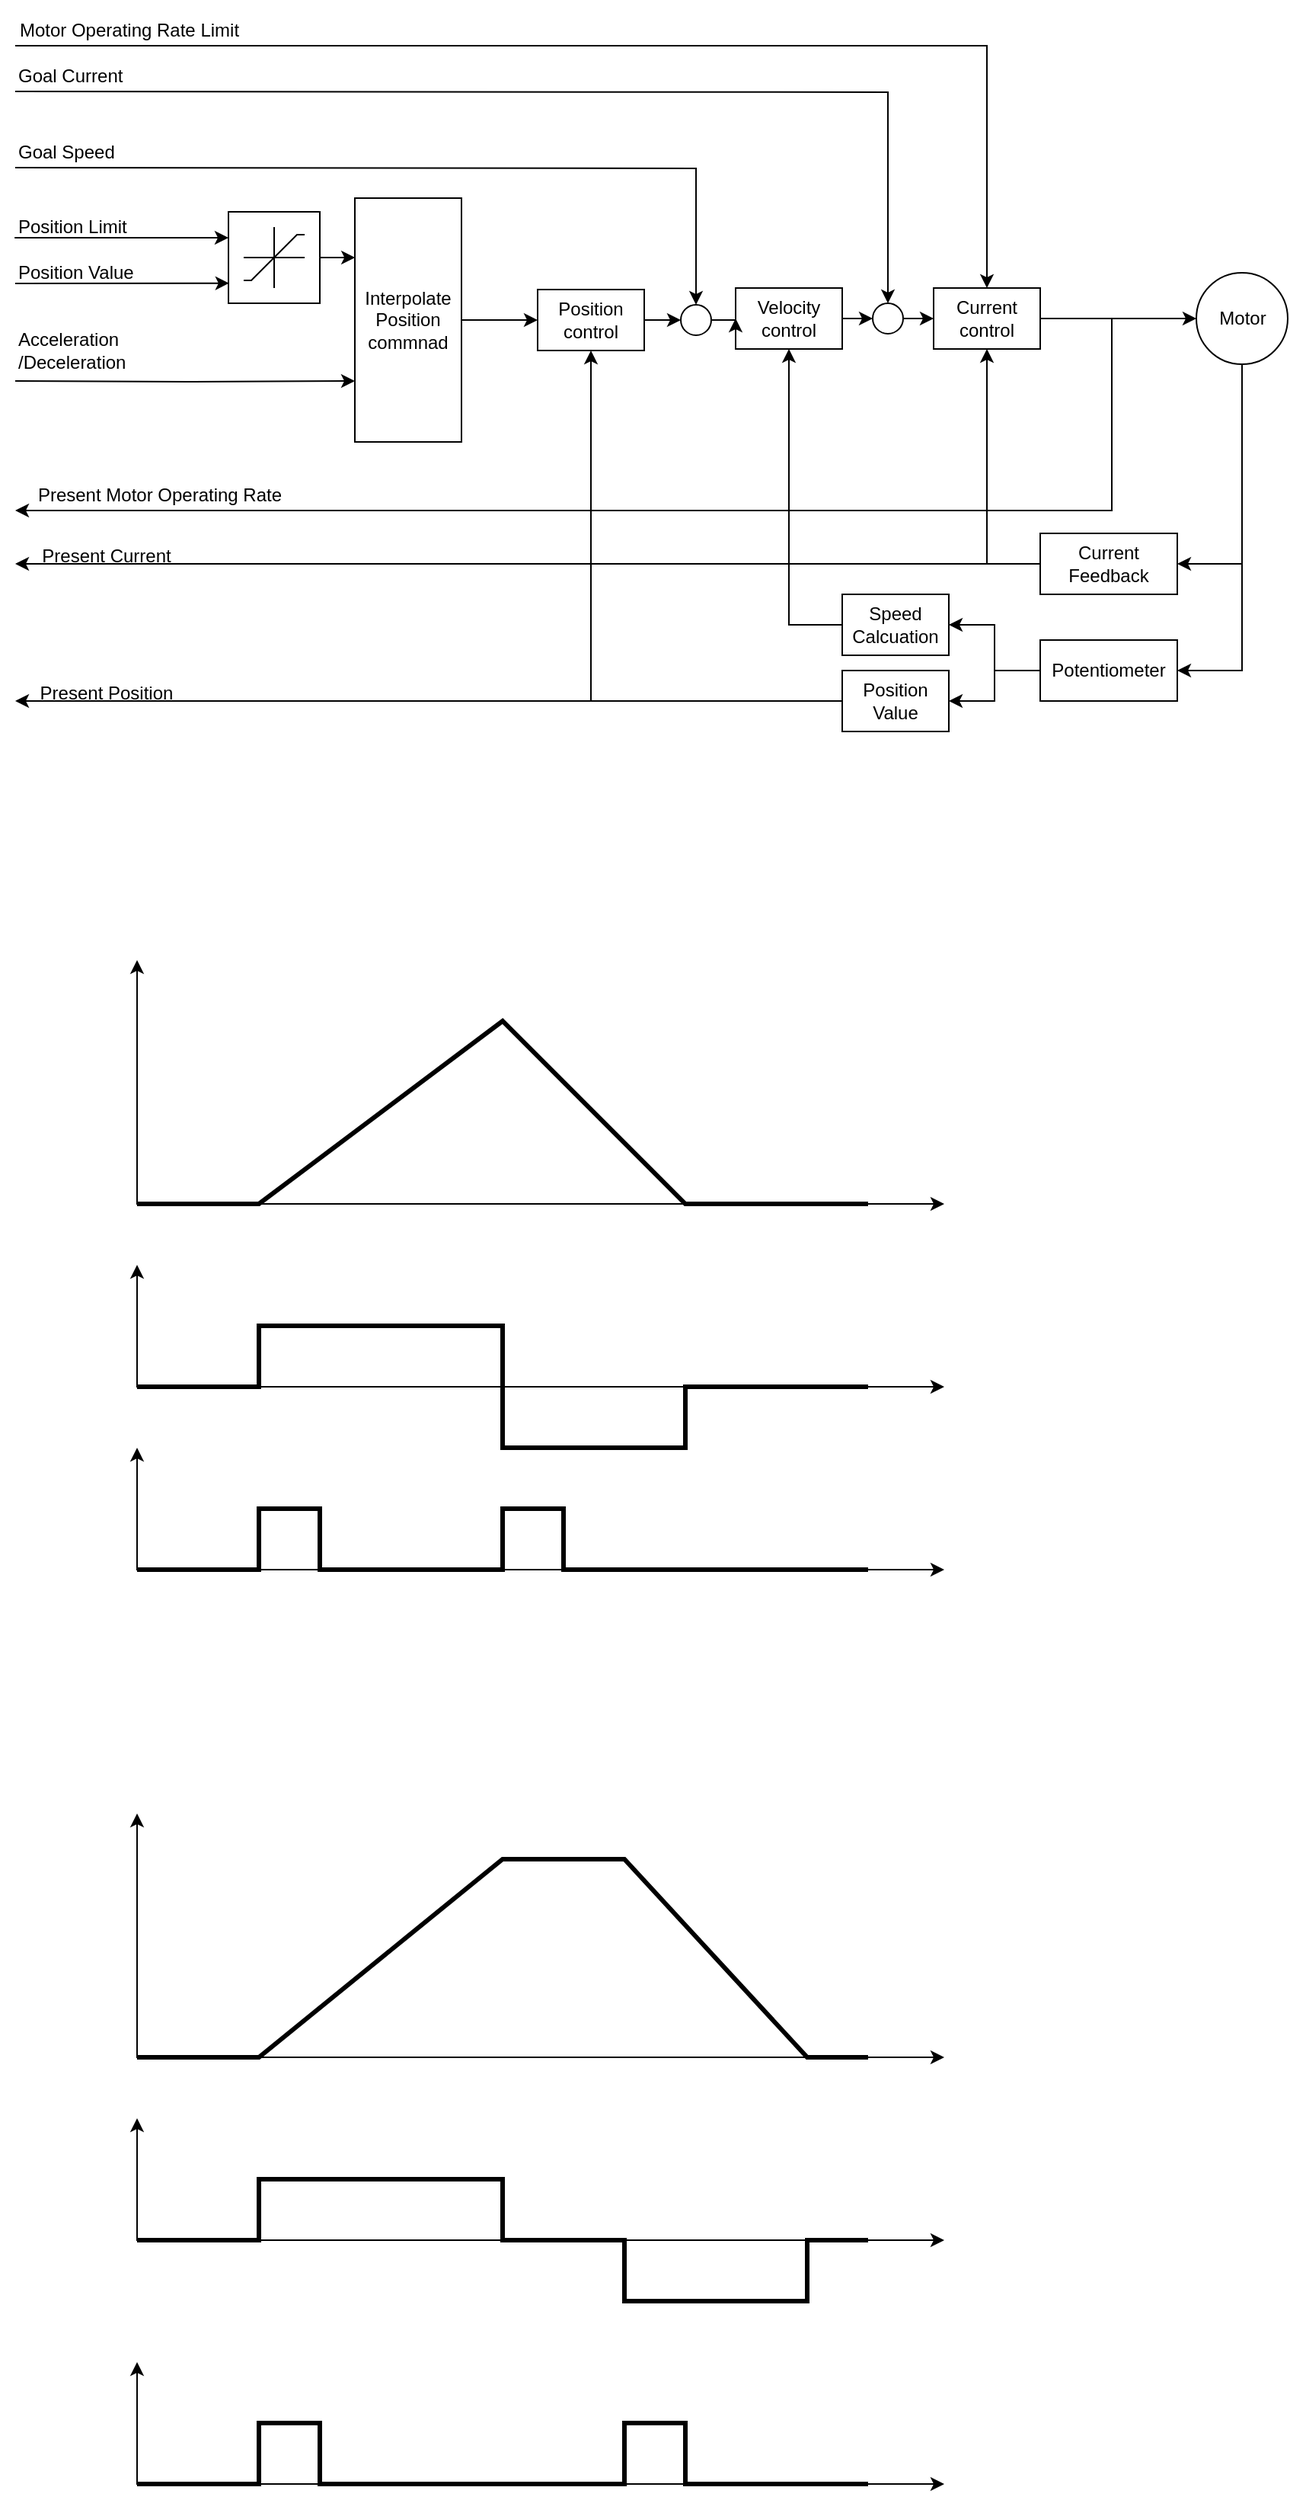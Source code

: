 <mxfile version="16.2.6" type="github">
  <diagram id="oqELM2-vYSNSNYD7lVRX" name="Page-1">
    <mxGraphModel dx="1185" dy="642" grid="1" gridSize="10" guides="1" tooltips="1" connect="1" arrows="1" fold="1" page="1" pageScale="1" pageWidth="1200" pageHeight="1920" math="0" shadow="0">
      <root>
        <mxCell id="0" />
        <mxCell id="1" parent="0" />
        <mxCell id="oAlstTwlUcWoPY1bMoXB-25" value="" style="group" vertex="1" connectable="0" parent="1">
          <mxGeometry x="30" y="130" width="772.5" height="480" as="geometry" />
        </mxCell>
        <mxCell id="oAlstTwlUcWoPY1bMoXB-26" value="Position&lt;br&gt;control" style="rounded=0;whiteSpace=wrap;html=1;" vertex="1" parent="oAlstTwlUcWoPY1bMoXB-25">
          <mxGeometry x="353" y="190" width="70" height="40" as="geometry" />
        </mxCell>
        <mxCell id="oAlstTwlUcWoPY1bMoXB-27" value="Velocity&lt;br&gt;control" style="rounded=0;whiteSpace=wrap;html=1;" vertex="1" parent="oAlstTwlUcWoPY1bMoXB-25">
          <mxGeometry x="483" y="189" width="70" height="40" as="geometry" />
        </mxCell>
        <mxCell id="oAlstTwlUcWoPY1bMoXB-28" value="Current&lt;br&gt;control" style="rounded=0;whiteSpace=wrap;html=1;" vertex="1" parent="oAlstTwlUcWoPY1bMoXB-25">
          <mxGeometry x="613" y="189" width="70" height="40" as="geometry" />
        </mxCell>
        <mxCell id="oAlstTwlUcWoPY1bMoXB-29" value="Motor" style="ellipse;whiteSpace=wrap;html=1;aspect=fixed;" vertex="1" parent="oAlstTwlUcWoPY1bMoXB-25">
          <mxGeometry x="785.5" y="179" width="60" height="60" as="geometry" />
        </mxCell>
        <mxCell id="oAlstTwlUcWoPY1bMoXB-30" value="Potentiometer" style="rounded=0;whiteSpace=wrap;html=1;" vertex="1" parent="oAlstTwlUcWoPY1bMoXB-25">
          <mxGeometry x="683" y="420" width="90" height="40" as="geometry" />
        </mxCell>
        <mxCell id="oAlstTwlUcWoPY1bMoXB-31" style="edgeStyle=orthogonalEdgeStyle;rounded=0;orthogonalLoop=1;jettySize=auto;html=1;exitX=0.5;exitY=1;exitDx=0;exitDy=0;entryX=1;entryY=0.5;entryDx=0;entryDy=0;" edge="1" parent="oAlstTwlUcWoPY1bMoXB-25" source="oAlstTwlUcWoPY1bMoXB-29" target="oAlstTwlUcWoPY1bMoXB-30">
          <mxGeometry relative="1" as="geometry" />
        </mxCell>
        <mxCell id="oAlstTwlUcWoPY1bMoXB-32" style="edgeStyle=orthogonalEdgeStyle;rounded=0;orthogonalLoop=1;jettySize=auto;html=1;exitX=1;exitY=0.5;exitDx=0;exitDy=0;entryX=0;entryY=0.5;entryDx=0;entryDy=0;" edge="1" parent="oAlstTwlUcWoPY1bMoXB-25" source="oAlstTwlUcWoPY1bMoXB-33" target="oAlstTwlUcWoPY1bMoXB-27">
          <mxGeometry relative="1" as="geometry" />
        </mxCell>
        <mxCell id="oAlstTwlUcWoPY1bMoXB-33" value="" style="ellipse;whiteSpace=wrap;html=1;aspect=fixed;" vertex="1" parent="oAlstTwlUcWoPY1bMoXB-25">
          <mxGeometry x="447" y="200" width="20" height="20" as="geometry" />
        </mxCell>
        <mxCell id="oAlstTwlUcWoPY1bMoXB-34" style="edgeStyle=orthogonalEdgeStyle;rounded=0;orthogonalLoop=1;jettySize=auto;html=1;exitX=1;exitY=0.5;exitDx=0;exitDy=0;entryX=0;entryY=0.5;entryDx=0;entryDy=0;" edge="1" parent="oAlstTwlUcWoPY1bMoXB-25" source="oAlstTwlUcWoPY1bMoXB-26" target="oAlstTwlUcWoPY1bMoXB-33">
          <mxGeometry relative="1" as="geometry" />
        </mxCell>
        <mxCell id="oAlstTwlUcWoPY1bMoXB-35" style="edgeStyle=orthogonalEdgeStyle;rounded=0;orthogonalLoop=1;jettySize=auto;html=1;exitX=1;exitY=0.5;exitDx=0;exitDy=0;entryX=0;entryY=0.5;entryDx=0;entryDy=0;" edge="1" parent="oAlstTwlUcWoPY1bMoXB-25" source="oAlstTwlUcWoPY1bMoXB-36" target="oAlstTwlUcWoPY1bMoXB-28">
          <mxGeometry relative="1" as="geometry" />
        </mxCell>
        <mxCell id="oAlstTwlUcWoPY1bMoXB-36" value="" style="ellipse;whiteSpace=wrap;html=1;aspect=fixed;" vertex="1" parent="oAlstTwlUcWoPY1bMoXB-25">
          <mxGeometry x="573" y="199" width="20" height="20" as="geometry" />
        </mxCell>
        <mxCell id="oAlstTwlUcWoPY1bMoXB-37" style="edgeStyle=orthogonalEdgeStyle;rounded=0;orthogonalLoop=1;jettySize=auto;html=1;exitX=1;exitY=0.5;exitDx=0;exitDy=0;entryX=0;entryY=0.5;entryDx=0;entryDy=0;" edge="1" parent="oAlstTwlUcWoPY1bMoXB-25" source="oAlstTwlUcWoPY1bMoXB-27" target="oAlstTwlUcWoPY1bMoXB-36">
          <mxGeometry relative="1" as="geometry" />
        </mxCell>
        <mxCell id="oAlstTwlUcWoPY1bMoXB-38" style="edgeStyle=orthogonalEdgeStyle;rounded=0;orthogonalLoop=1;jettySize=auto;html=1;entryX=0.5;entryY=0;entryDx=0;entryDy=0;" edge="1" parent="oAlstTwlUcWoPY1bMoXB-25" target="oAlstTwlUcWoPY1bMoXB-33">
          <mxGeometry relative="1" as="geometry">
            <mxPoint x="10" y="110" as="sourcePoint" />
          </mxGeometry>
        </mxCell>
        <mxCell id="oAlstTwlUcWoPY1bMoXB-39" style="edgeStyle=orthogonalEdgeStyle;rounded=0;orthogonalLoop=1;jettySize=auto;html=1;entryX=0.007;entryY=0.781;entryDx=0;entryDy=0;entryPerimeter=0;" edge="1" parent="oAlstTwlUcWoPY1bMoXB-25" target="oAlstTwlUcWoPY1bMoXB-67">
          <mxGeometry relative="1" as="geometry">
            <mxPoint x="10" y="186" as="sourcePoint" />
            <mxPoint x="130" y="180" as="targetPoint" />
            <Array as="points">
              <mxPoint x="10" y="186" />
              <mxPoint x="80" y="186" />
            </Array>
          </mxGeometry>
        </mxCell>
        <mxCell id="oAlstTwlUcWoPY1bMoXB-40" style="edgeStyle=orthogonalEdgeStyle;rounded=0;orthogonalLoop=1;jettySize=auto;html=1;exitX=1;exitY=0.5;exitDx=0;exitDy=0;entryX=0;entryY=0.5;entryDx=0;entryDy=0;" edge="1" parent="oAlstTwlUcWoPY1bMoXB-25" source="oAlstTwlUcWoPY1bMoXB-41" target="oAlstTwlUcWoPY1bMoXB-26">
          <mxGeometry relative="1" as="geometry" />
        </mxCell>
        <mxCell id="oAlstTwlUcWoPY1bMoXB-41" value="Interpolate&lt;br&gt;Position&lt;br&gt;commnad" style="rounded=0;whiteSpace=wrap;html=1;" vertex="1" parent="oAlstTwlUcWoPY1bMoXB-25">
          <mxGeometry x="233" y="130" width="70" height="160" as="geometry" />
        </mxCell>
        <mxCell id="oAlstTwlUcWoPY1bMoXB-42" style="edgeStyle=orthogonalEdgeStyle;rounded=0;orthogonalLoop=1;jettySize=auto;html=1;entryX=0.5;entryY=0;entryDx=0;entryDy=0;" edge="1" parent="oAlstTwlUcWoPY1bMoXB-25" target="oAlstTwlUcWoPY1bMoXB-36">
          <mxGeometry relative="1" as="geometry">
            <mxPoint x="10" y="60" as="sourcePoint" />
          </mxGeometry>
        </mxCell>
        <mxCell id="oAlstTwlUcWoPY1bMoXB-43" style="edgeStyle=orthogonalEdgeStyle;rounded=0;orthogonalLoop=1;jettySize=auto;html=1;entryX=0;entryY=0.75;entryDx=0;entryDy=0;" edge="1" parent="oAlstTwlUcWoPY1bMoXB-25" target="oAlstTwlUcWoPY1bMoXB-41">
          <mxGeometry relative="1" as="geometry">
            <mxPoint x="10" y="250" as="sourcePoint" />
          </mxGeometry>
        </mxCell>
        <mxCell id="oAlstTwlUcWoPY1bMoXB-44" style="edgeStyle=orthogonalEdgeStyle;rounded=0;orthogonalLoop=1;jettySize=auto;html=1;exitX=0;exitY=0.5;exitDx=0;exitDy=0;entryX=0.5;entryY=1;entryDx=0;entryDy=0;" edge="1" parent="oAlstTwlUcWoPY1bMoXB-25" source="oAlstTwlUcWoPY1bMoXB-45" target="oAlstTwlUcWoPY1bMoXB-27">
          <mxGeometry relative="1" as="geometry" />
        </mxCell>
        <mxCell id="oAlstTwlUcWoPY1bMoXB-45" value="Speed&lt;br&gt;Calcuation" style="rounded=0;whiteSpace=wrap;html=1;" vertex="1" parent="oAlstTwlUcWoPY1bMoXB-25">
          <mxGeometry x="553" y="390" width="70" height="40" as="geometry" />
        </mxCell>
        <mxCell id="oAlstTwlUcWoPY1bMoXB-46" style="edgeStyle=orthogonalEdgeStyle;rounded=0;orthogonalLoop=1;jettySize=auto;html=1;exitX=0;exitY=0.5;exitDx=0;exitDy=0;entryX=1;entryY=0.5;entryDx=0;entryDy=0;" edge="1" parent="oAlstTwlUcWoPY1bMoXB-25" source="oAlstTwlUcWoPY1bMoXB-30" target="oAlstTwlUcWoPY1bMoXB-45">
          <mxGeometry relative="1" as="geometry" />
        </mxCell>
        <mxCell id="oAlstTwlUcWoPY1bMoXB-47" style="edgeStyle=orthogonalEdgeStyle;rounded=0;orthogonalLoop=1;jettySize=auto;html=1;exitX=0;exitY=0.5;exitDx=0;exitDy=0;entryX=0.5;entryY=1;entryDx=0;entryDy=0;" edge="1" parent="oAlstTwlUcWoPY1bMoXB-25" source="oAlstTwlUcWoPY1bMoXB-49" target="oAlstTwlUcWoPY1bMoXB-28">
          <mxGeometry relative="1" as="geometry" />
        </mxCell>
        <mxCell id="oAlstTwlUcWoPY1bMoXB-48" style="edgeStyle=orthogonalEdgeStyle;rounded=0;orthogonalLoop=1;jettySize=auto;html=1;exitX=0;exitY=0.5;exitDx=0;exitDy=0;" edge="1" parent="oAlstTwlUcWoPY1bMoXB-25" source="oAlstTwlUcWoPY1bMoXB-49">
          <mxGeometry relative="1" as="geometry">
            <mxPoint x="10" y="370" as="targetPoint" />
          </mxGeometry>
        </mxCell>
        <mxCell id="oAlstTwlUcWoPY1bMoXB-49" value="Current&lt;br&gt;Feedback" style="rounded=0;whiteSpace=wrap;html=1;" vertex="1" parent="oAlstTwlUcWoPY1bMoXB-25">
          <mxGeometry x="683" y="350" width="90" height="40" as="geometry" />
        </mxCell>
        <mxCell id="oAlstTwlUcWoPY1bMoXB-50" style="edgeStyle=orthogonalEdgeStyle;rounded=0;orthogonalLoop=1;jettySize=auto;html=1;exitX=0.5;exitY=1;exitDx=0;exitDy=0;entryX=1;entryY=0.5;entryDx=0;entryDy=0;" edge="1" parent="oAlstTwlUcWoPY1bMoXB-25" source="oAlstTwlUcWoPY1bMoXB-29" target="oAlstTwlUcWoPY1bMoXB-49">
          <mxGeometry relative="1" as="geometry" />
        </mxCell>
        <mxCell id="oAlstTwlUcWoPY1bMoXB-51" style="edgeStyle=orthogonalEdgeStyle;rounded=0;orthogonalLoop=1;jettySize=auto;html=1;exitX=0;exitY=0.5;exitDx=0;exitDy=0;entryX=0.5;entryY=1;entryDx=0;entryDy=0;" edge="1" parent="oAlstTwlUcWoPY1bMoXB-25" source="oAlstTwlUcWoPY1bMoXB-53" target="oAlstTwlUcWoPY1bMoXB-26">
          <mxGeometry relative="1" as="geometry" />
        </mxCell>
        <mxCell id="oAlstTwlUcWoPY1bMoXB-52" style="edgeStyle=orthogonalEdgeStyle;rounded=0;orthogonalLoop=1;jettySize=auto;html=1;exitX=0;exitY=0.5;exitDx=0;exitDy=0;" edge="1" parent="oAlstTwlUcWoPY1bMoXB-25" source="oAlstTwlUcWoPY1bMoXB-53">
          <mxGeometry relative="1" as="geometry">
            <mxPoint x="10" y="460" as="targetPoint" />
          </mxGeometry>
        </mxCell>
        <mxCell id="oAlstTwlUcWoPY1bMoXB-53" value="Position&lt;br&gt;Value" style="rounded=0;whiteSpace=wrap;html=1;" vertex="1" parent="oAlstTwlUcWoPY1bMoXB-25">
          <mxGeometry x="553" y="440" width="70" height="40" as="geometry" />
        </mxCell>
        <mxCell id="oAlstTwlUcWoPY1bMoXB-54" value="Present Current" style="text;html=1;strokeColor=none;fillColor=none;align=center;verticalAlign=middle;whiteSpace=wrap;rounded=0;" vertex="1" parent="oAlstTwlUcWoPY1bMoXB-25">
          <mxGeometry x="20" y="350" width="100" height="30" as="geometry" />
        </mxCell>
        <mxCell id="oAlstTwlUcWoPY1bMoXB-55" value="Present Position" style="text;html=1;strokeColor=none;fillColor=none;align=center;verticalAlign=middle;whiteSpace=wrap;rounded=0;" vertex="1" parent="oAlstTwlUcWoPY1bMoXB-25">
          <mxGeometry x="20" y="440" width="100" height="30" as="geometry" />
        </mxCell>
        <mxCell id="oAlstTwlUcWoPY1bMoXB-56" style="edgeStyle=orthogonalEdgeStyle;rounded=0;orthogonalLoop=1;jettySize=auto;html=1;exitX=0;exitY=0.5;exitDx=0;exitDy=0;entryX=1;entryY=0.5;entryDx=0;entryDy=0;" edge="1" parent="oAlstTwlUcWoPY1bMoXB-25" source="oAlstTwlUcWoPY1bMoXB-30" target="oAlstTwlUcWoPY1bMoXB-53">
          <mxGeometry relative="1" as="geometry" />
        </mxCell>
        <mxCell id="oAlstTwlUcWoPY1bMoXB-57" style="edgeStyle=orthogonalEdgeStyle;rounded=0;orthogonalLoop=1;jettySize=auto;html=1;" edge="1" parent="oAlstTwlUcWoPY1bMoXB-25" source="oAlstTwlUcWoPY1bMoXB-28" target="oAlstTwlUcWoPY1bMoXB-29">
          <mxGeometry relative="1" as="geometry">
            <mxPoint x="743" y="209" as="sourcePoint" />
          </mxGeometry>
        </mxCell>
        <mxCell id="oAlstTwlUcWoPY1bMoXB-58" style="edgeStyle=orthogonalEdgeStyle;rounded=0;orthogonalLoop=1;jettySize=auto;html=1;exitX=1;exitY=0.5;exitDx=0;exitDy=0;" edge="1" parent="oAlstTwlUcWoPY1bMoXB-25" source="oAlstTwlUcWoPY1bMoXB-28">
          <mxGeometry relative="1" as="geometry">
            <mxPoint x="10" y="335" as="targetPoint" />
            <mxPoint x="660" y="219" as="sourcePoint" />
            <Array as="points">
              <mxPoint x="730" y="209" />
              <mxPoint x="730" y="335" />
            </Array>
          </mxGeometry>
        </mxCell>
        <mxCell id="oAlstTwlUcWoPY1bMoXB-59" style="edgeStyle=orthogonalEdgeStyle;rounded=0;orthogonalLoop=1;jettySize=auto;html=1;entryX=0.5;entryY=0;entryDx=0;entryDy=0;exitX=0;exitY=0;exitDx=0;exitDy=0;" edge="1" parent="oAlstTwlUcWoPY1bMoXB-25" source="oAlstTwlUcWoPY1bMoXB-61" target="oAlstTwlUcWoPY1bMoXB-28">
          <mxGeometry relative="1" as="geometry">
            <mxPoint x="10" y="10" as="sourcePoint" />
            <mxPoint x="660" y="140" as="targetPoint" />
            <Array as="points">
              <mxPoint x="648" y="30" />
            </Array>
          </mxGeometry>
        </mxCell>
        <mxCell id="oAlstTwlUcWoPY1bMoXB-60" value="Present Motor Operating Rate" style="text;html=1;strokeColor=none;fillColor=none;align=center;verticalAlign=middle;whiteSpace=wrap;rounded=0;" vertex="1" parent="oAlstTwlUcWoPY1bMoXB-25">
          <mxGeometry x="20" y="310" width="170" height="30" as="geometry" />
        </mxCell>
        <mxCell id="oAlstTwlUcWoPY1bMoXB-61" value="Goal Current" style="rounded=0;whiteSpace=wrap;html=1;strokeColor=none;fillColor=none;align=left;" vertex="1" parent="oAlstTwlUcWoPY1bMoXB-25">
          <mxGeometry x="10" y="30" width="90" height="40" as="geometry" />
        </mxCell>
        <mxCell id="oAlstTwlUcWoPY1bMoXB-62" value="Motor&amp;nbsp;Operating Rate&amp;nbsp;Limit" style="rounded=0;whiteSpace=wrap;html=1;fillColor=none;strokeColor=none;" vertex="1" parent="oAlstTwlUcWoPY1bMoXB-25">
          <mxGeometry width="170" height="40" as="geometry" />
        </mxCell>
        <mxCell id="oAlstTwlUcWoPY1bMoXB-63" value="Goal Speed" style="rounded=0;whiteSpace=wrap;html=1;fillColor=none;strokeColor=none;align=left;" vertex="1" parent="oAlstTwlUcWoPY1bMoXB-25">
          <mxGeometry x="10" y="90" width="90" height="20" as="geometry" />
        </mxCell>
        <mxCell id="oAlstTwlUcWoPY1bMoXB-64" value="Position Value" style="rounded=0;whiteSpace=wrap;html=1;fillColor=none;strokeColor=none;align=left;" vertex="1" parent="oAlstTwlUcWoPY1bMoXB-25">
          <mxGeometry x="10" y="169" width="90" height="20" as="geometry" />
        </mxCell>
        <mxCell id="oAlstTwlUcWoPY1bMoXB-65" value="Acceleration&lt;br&gt;/Deceleration" style="rounded=0;whiteSpace=wrap;html=1;align=left;fillColor=none;strokeColor=none;" vertex="1" parent="oAlstTwlUcWoPY1bMoXB-25">
          <mxGeometry x="10" y="210" width="90" height="40" as="geometry" />
        </mxCell>
        <mxCell id="oAlstTwlUcWoPY1bMoXB-78" style="edgeStyle=orthogonalEdgeStyle;rounded=0;orthogonalLoop=1;jettySize=auto;html=1;exitX=1;exitY=0.5;exitDx=0;exitDy=0;entryX=0.001;entryY=0.243;entryDx=0;entryDy=0;entryPerimeter=0;fontSize=8;" edge="1" parent="oAlstTwlUcWoPY1bMoXB-25" source="oAlstTwlUcWoPY1bMoXB-67" target="oAlstTwlUcWoPY1bMoXB-41">
          <mxGeometry relative="1" as="geometry" />
        </mxCell>
        <mxCell id="oAlstTwlUcWoPY1bMoXB-67" value="" style="whiteSpace=wrap;html=1;aspect=fixed;fontSize=8;" vertex="1" parent="oAlstTwlUcWoPY1bMoXB-25">
          <mxGeometry x="150" y="139" width="60" height="60" as="geometry" />
        </mxCell>
        <mxCell id="oAlstTwlUcWoPY1bMoXB-74" value="" style="group" vertex="1" connectable="0" parent="oAlstTwlUcWoPY1bMoXB-25">
          <mxGeometry x="160" y="149" width="40" height="40" as="geometry" />
        </mxCell>
        <mxCell id="oAlstTwlUcWoPY1bMoXB-68" value="" style="endArrow=none;html=1;rounded=0;fontSize=8;" edge="1" parent="oAlstTwlUcWoPY1bMoXB-74">
          <mxGeometry width="50" height="50" relative="1" as="geometry">
            <mxPoint y="20" as="sourcePoint" />
            <mxPoint x="40" y="20" as="targetPoint" />
          </mxGeometry>
        </mxCell>
        <mxCell id="oAlstTwlUcWoPY1bMoXB-69" value="" style="endArrow=none;html=1;rounded=0;fontSize=8;" edge="1" parent="oAlstTwlUcWoPY1bMoXB-74">
          <mxGeometry width="50" height="50" relative="1" as="geometry">
            <mxPoint x="20" y="40" as="sourcePoint" />
            <mxPoint x="20" as="targetPoint" />
          </mxGeometry>
        </mxCell>
        <mxCell id="oAlstTwlUcWoPY1bMoXB-73" value="" style="endArrow=none;html=1;rounded=0;fontSize=8;" edge="1" parent="oAlstTwlUcWoPY1bMoXB-74">
          <mxGeometry width="50" height="50" relative="1" as="geometry">
            <mxPoint y="35" as="sourcePoint" />
            <mxPoint x="40" y="5" as="targetPoint" />
            <Array as="points">
              <mxPoint x="5" y="35" />
              <mxPoint x="35" y="5" />
            </Array>
          </mxGeometry>
        </mxCell>
        <mxCell id="oAlstTwlUcWoPY1bMoXB-76" style="edgeStyle=orthogonalEdgeStyle;rounded=0;orthogonalLoop=1;jettySize=auto;html=1;" edge="1" parent="oAlstTwlUcWoPY1bMoXB-25">
          <mxGeometry relative="1" as="geometry">
            <mxPoint x="9.58" y="156" as="sourcePoint" />
            <mxPoint x="150" y="156" as="targetPoint" />
            <Array as="points">
              <mxPoint x="9.58" y="156" />
              <mxPoint x="79.58" y="156" />
            </Array>
          </mxGeometry>
        </mxCell>
        <mxCell id="oAlstTwlUcWoPY1bMoXB-77" value="Position Limit" style="rounded=0;whiteSpace=wrap;html=1;fillColor=none;strokeColor=none;align=left;" vertex="1" parent="oAlstTwlUcWoPY1bMoXB-25">
          <mxGeometry x="9.58" y="139" width="90" height="20" as="geometry" />
        </mxCell>
        <mxCell id="oAlstTwlUcWoPY1bMoXB-81" value="" style="endArrow=classic;html=1;rounded=0;fontSize=8;startArrow=classic;startFill=1;" edge="1" parent="1">
          <mxGeometry width="50" height="50" relative="1" as="geometry">
            <mxPoint x="120" y="760" as="sourcePoint" />
            <mxPoint x="650" y="920" as="targetPoint" />
            <Array as="points">
              <mxPoint x="120" y="920" />
            </Array>
          </mxGeometry>
        </mxCell>
        <mxCell id="oAlstTwlUcWoPY1bMoXB-83" value="" style="endArrow=none;html=1;rounded=0;fontSize=8;strokeWidth=3;" edge="1" parent="1">
          <mxGeometry width="50" height="50" relative="1" as="geometry">
            <mxPoint x="120" y="920" as="sourcePoint" />
            <mxPoint x="600" y="920" as="targetPoint" />
            <Array as="points">
              <mxPoint x="200" y="920" />
              <mxPoint x="360" y="800" />
              <mxPoint x="480" y="920" />
            </Array>
          </mxGeometry>
        </mxCell>
        <mxCell id="oAlstTwlUcWoPY1bMoXB-84" value="" style="endArrow=classic;html=1;rounded=0;fontSize=8;startArrow=classic;startFill=1;" edge="1" parent="1">
          <mxGeometry width="50" height="50" relative="1" as="geometry">
            <mxPoint x="120" y="960" as="sourcePoint" />
            <mxPoint x="650" y="1040" as="targetPoint" />
            <Array as="points">
              <mxPoint x="120" y="1040" />
            </Array>
          </mxGeometry>
        </mxCell>
        <mxCell id="oAlstTwlUcWoPY1bMoXB-85" value="" style="endArrow=none;html=1;rounded=0;fontSize=8;strokeWidth=3;" edge="1" parent="1">
          <mxGeometry width="50" height="50" relative="1" as="geometry">
            <mxPoint x="120" y="1040" as="sourcePoint" />
            <mxPoint x="600" y="1040" as="targetPoint" />
            <Array as="points">
              <mxPoint x="200" y="1040" />
              <mxPoint x="200" y="1000" />
              <mxPoint x="240" y="1000" />
              <mxPoint x="360" y="1000" />
              <mxPoint x="360" y="1040" />
              <mxPoint x="360" y="1080" />
              <mxPoint x="480" y="1080" />
              <mxPoint x="480" y="1040" />
            </Array>
          </mxGeometry>
        </mxCell>
        <mxCell id="oAlstTwlUcWoPY1bMoXB-86" value="" style="endArrow=classic;html=1;rounded=0;fontSize=8;startArrow=classic;startFill=1;" edge="1" parent="1">
          <mxGeometry width="50" height="50" relative="1" as="geometry">
            <mxPoint x="120" y="1320" as="sourcePoint" />
            <mxPoint x="650" y="1480" as="targetPoint" />
            <Array as="points">
              <mxPoint x="120" y="1480" />
            </Array>
          </mxGeometry>
        </mxCell>
        <mxCell id="oAlstTwlUcWoPY1bMoXB-87" value="" style="endArrow=none;html=1;rounded=0;fontSize=8;strokeWidth=3;" edge="1" parent="1">
          <mxGeometry width="50" height="50" relative="1" as="geometry">
            <mxPoint x="120" y="1480" as="sourcePoint" />
            <mxPoint x="600" y="1480" as="targetPoint" />
            <Array as="points">
              <mxPoint x="200" y="1480" />
              <mxPoint x="360" y="1350" />
              <mxPoint x="440" y="1350" />
              <mxPoint x="560" y="1480" />
            </Array>
          </mxGeometry>
        </mxCell>
        <mxCell id="oAlstTwlUcWoPY1bMoXB-88" value="" style="endArrow=classic;html=1;rounded=0;fontSize=8;startArrow=classic;startFill=1;" edge="1" parent="1">
          <mxGeometry width="50" height="50" relative="1" as="geometry">
            <mxPoint x="120" y="1680" as="sourcePoint" />
            <mxPoint x="650" y="1760" as="targetPoint" />
            <Array as="points">
              <mxPoint x="120" y="1760" />
            </Array>
          </mxGeometry>
        </mxCell>
        <mxCell id="oAlstTwlUcWoPY1bMoXB-89" value="" style="endArrow=none;html=1;rounded=0;fontSize=8;strokeWidth=3;" edge="1" parent="1">
          <mxGeometry width="50" height="50" relative="1" as="geometry">
            <mxPoint x="120" y="1760" as="sourcePoint" />
            <mxPoint x="600" y="1760" as="targetPoint" />
            <Array as="points">
              <mxPoint x="200" y="1760" />
              <mxPoint x="200" y="1720" />
              <mxPoint x="240" y="1720" />
              <mxPoint x="240" y="1760" />
              <mxPoint x="440" y="1760" />
              <mxPoint x="440" y="1720" />
              <mxPoint x="480" y="1720" />
              <mxPoint x="480" y="1760" />
            </Array>
          </mxGeometry>
        </mxCell>
        <mxCell id="oAlstTwlUcWoPY1bMoXB-90" value="" style="endArrow=classic;html=1;rounded=0;fontSize=8;startArrow=classic;startFill=1;" edge="1" parent="1">
          <mxGeometry width="50" height="50" relative="1" as="geometry">
            <mxPoint x="120" y="1080" as="sourcePoint" />
            <mxPoint x="650" y="1160" as="targetPoint" />
            <Array as="points">
              <mxPoint x="120" y="1160" />
            </Array>
          </mxGeometry>
        </mxCell>
        <mxCell id="oAlstTwlUcWoPY1bMoXB-91" value="" style="endArrow=none;html=1;rounded=0;fontSize=8;strokeWidth=3;" edge="1" parent="1">
          <mxGeometry width="50" height="50" relative="1" as="geometry">
            <mxPoint x="120" y="1160" as="sourcePoint" />
            <mxPoint x="600" y="1160" as="targetPoint" />
            <Array as="points">
              <mxPoint x="200" y="1160" />
              <mxPoint x="200" y="1120" />
              <mxPoint x="240" y="1120" />
              <mxPoint x="240" y="1160" />
              <mxPoint x="360" y="1160" />
              <mxPoint x="360" y="1120" />
              <mxPoint x="400" y="1120" />
              <mxPoint x="400" y="1160" />
            </Array>
          </mxGeometry>
        </mxCell>
        <mxCell id="oAlstTwlUcWoPY1bMoXB-94" value="" style="endArrow=classic;html=1;rounded=0;fontSize=8;startArrow=classic;startFill=1;" edge="1" parent="1">
          <mxGeometry width="50" height="50" relative="1" as="geometry">
            <mxPoint x="120" y="1520" as="sourcePoint" />
            <mxPoint x="650" y="1600" as="targetPoint" />
            <Array as="points">
              <mxPoint x="120" y="1600" />
            </Array>
          </mxGeometry>
        </mxCell>
        <mxCell id="oAlstTwlUcWoPY1bMoXB-95" value="" style="endArrow=none;html=1;rounded=0;fontSize=8;strokeWidth=3;" edge="1" parent="1">
          <mxGeometry width="50" height="50" relative="1" as="geometry">
            <mxPoint x="120" y="1600" as="sourcePoint" />
            <mxPoint x="600" y="1600" as="targetPoint" />
            <Array as="points">
              <mxPoint x="200" y="1600" />
              <mxPoint x="200" y="1560" />
              <mxPoint x="240" y="1560" />
              <mxPoint x="360" y="1560" />
              <mxPoint x="360" y="1600" />
              <mxPoint x="440" y="1600" />
              <mxPoint x="440" y="1640" />
              <mxPoint x="560" y="1640" />
              <mxPoint x="560" y="1600" />
            </Array>
          </mxGeometry>
        </mxCell>
      </root>
    </mxGraphModel>
  </diagram>
</mxfile>
